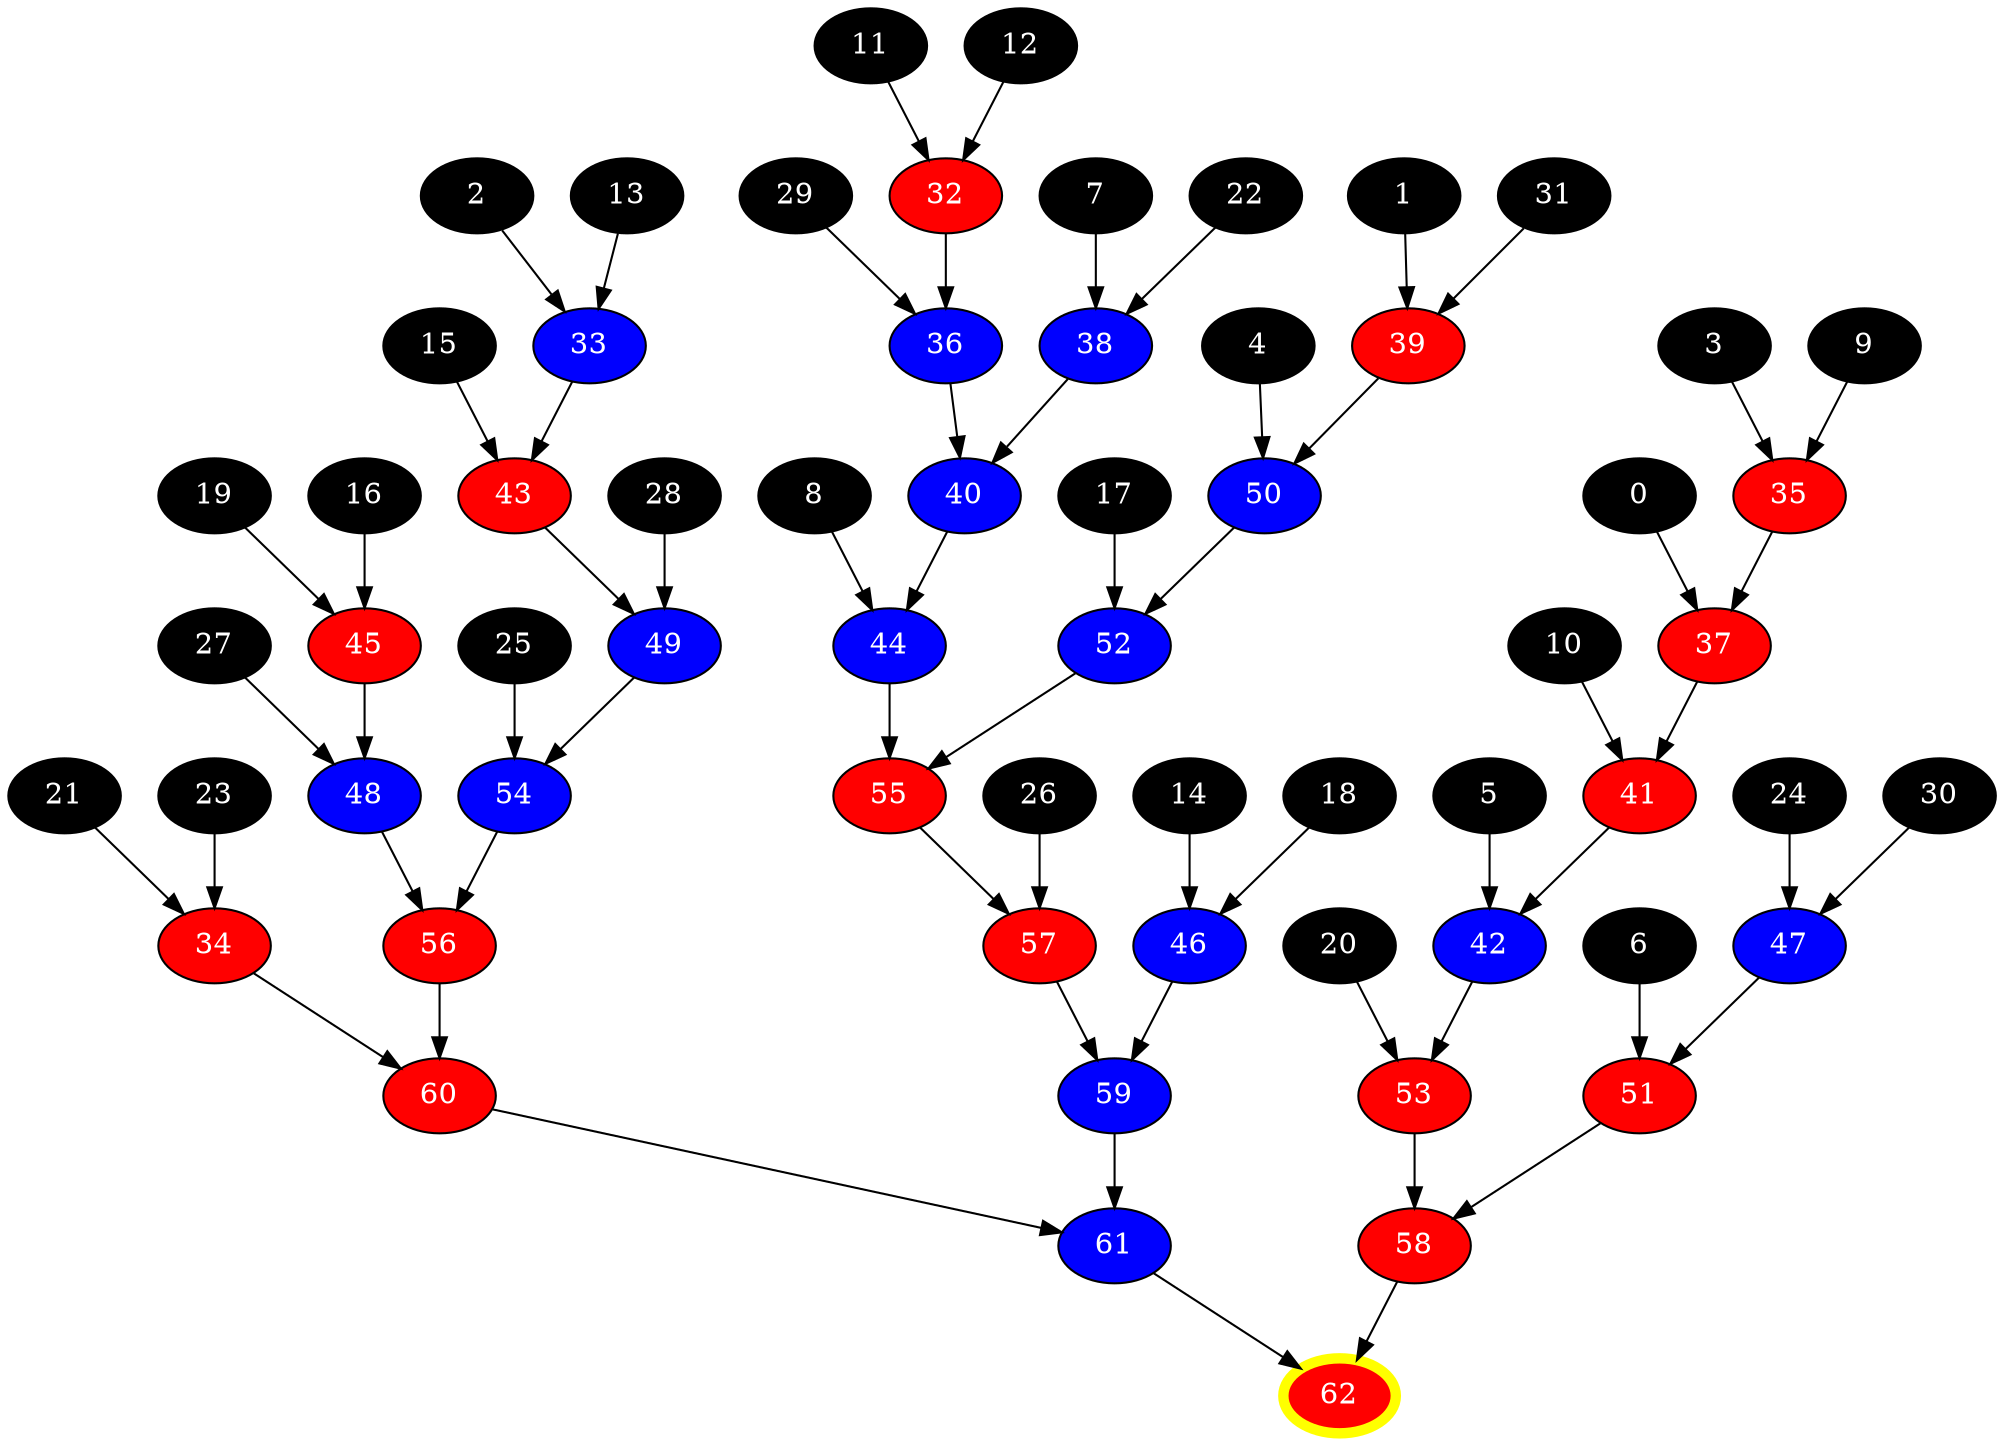 digraph {
	0 [fillcolor=black fontcolor=white style=filled]
	1 [fillcolor=black fontcolor=white style=filled]
	2 [fillcolor=black fontcolor=white style=filled]
	3 [fillcolor=black fontcolor=white style=filled]
	4 [fillcolor=black fontcolor=white style=filled]
	5 [fillcolor=black fontcolor=white style=filled]
	6 [fillcolor=black fontcolor=white style=filled]
	7 [fillcolor=black fontcolor=white style=filled]
	8 [fillcolor=black fontcolor=white style=filled]
	9 [fillcolor=black fontcolor=white style=filled]
	10 [fillcolor=black fontcolor=white style=filled]
	11 [fillcolor=black fontcolor=white style=filled]
	12 [fillcolor=black fontcolor=white style=filled]
	13 [fillcolor=black fontcolor=white style=filled]
	14 [fillcolor=black fontcolor=white style=filled]
	15 [fillcolor=black fontcolor=white style=filled]
	16 [fillcolor=black fontcolor=white style=filled]
	17 [fillcolor=black fontcolor=white style=filled]
	18 [fillcolor=black fontcolor=white style=filled]
	19 [fillcolor=black fontcolor=white style=filled]
	20 [fillcolor=black fontcolor=white style=filled]
	21 [fillcolor=black fontcolor=white style=filled]
	22 [fillcolor=black fontcolor=white style=filled]
	23 [fillcolor=black fontcolor=white style=filled]
	24 [fillcolor=black fontcolor=white style=filled]
	25 [fillcolor=black fontcolor=white style=filled]
	26 [fillcolor=black fontcolor=white style=filled]
	27 [fillcolor=black fontcolor=white style=filled]
	28 [fillcolor=black fontcolor=white style=filled]
	29 [fillcolor=black fontcolor=white style=filled]
	30 [fillcolor=black fontcolor=white style=filled]
	31 [fillcolor=black fontcolor=white style=filled]
	32 [fillcolor=red fontcolor=white style=filled]
	11 -> 32
	12 -> 32
	33 [fillcolor=blue fontcolor=white style=filled]
	13 -> 33
	2 -> 33
	34 [fillcolor=red fontcolor=white style=filled]
	23 -> 34
	21 -> 34
	35 [fillcolor=red fontcolor=white style=filled]
	9 -> 35
	3 -> 35
	36 [fillcolor=blue fontcolor=white style=filled]
	32 -> 36
	29 -> 36
	37 [fillcolor=red fontcolor=white style=filled]
	0 -> 37
	35 -> 37
	38 [fillcolor=blue fontcolor=white style=filled]
	7 -> 38
	22 -> 38
	39 [fillcolor=red fontcolor=white style=filled]
	1 -> 39
	31 -> 39
	40 [fillcolor=blue fontcolor=white style=filled]
	38 -> 40
	36 -> 40
	41 [fillcolor=red fontcolor=white style=filled]
	10 -> 41
	37 -> 41
	42 [fillcolor=blue fontcolor=white style=filled]
	41 -> 42
	5 -> 42
	43 [fillcolor=red fontcolor=white style=filled]
	33 -> 43
	15 -> 43
	44 [fillcolor=blue fontcolor=white style=filled]
	8 -> 44
	40 -> 44
	45 [fillcolor=red fontcolor=white style=filled]
	19 -> 45
	16 -> 45
	46 [fillcolor=blue fontcolor=white style=filled]
	18 -> 46
	14 -> 46
	47 [fillcolor=blue fontcolor=white style=filled]
	24 -> 47
	30 -> 47
	48 [fillcolor=blue fontcolor=white style=filled]
	45 -> 48
	27 -> 48
	49 [fillcolor=blue fontcolor=white style=filled]
	43 -> 49
	28 -> 49
	50 [fillcolor=blue fontcolor=white style=filled]
	4 -> 50
	39 -> 50
	51 [fillcolor=red fontcolor=white style=filled]
	6 -> 51
	47 -> 51
	52 [fillcolor=blue fontcolor=white style=filled]
	50 -> 52
	17 -> 52
	53 [fillcolor=red fontcolor=white style=filled]
	20 -> 53
	42 -> 53
	54 [fillcolor=blue fontcolor=white style=filled]
	25 -> 54
	49 -> 54
	55 [fillcolor=red fontcolor=white style=filled]
	44 -> 55
	52 -> 55
	56 [fillcolor=red fontcolor=white style=filled]
	48 -> 56
	54 -> 56
	57 [fillcolor=red fontcolor=white style=filled]
	55 -> 57
	26 -> 57
	58 [fillcolor=red fontcolor=white style=filled]
	53 -> 58
	51 -> 58
	59 [fillcolor=blue fontcolor=white style=filled]
	57 -> 59
	46 -> 59
	60 [fillcolor=red fontcolor=white style=filled]
	34 -> 60
	56 -> 60
	61 [fillcolor=blue fontcolor=white style=filled]
	59 -> 61
	60 -> 61
	62 [color=yellow fillcolor=red fontcolor=white penwidth=5 style=filled]
	61 -> 62
	58 -> 62
}
